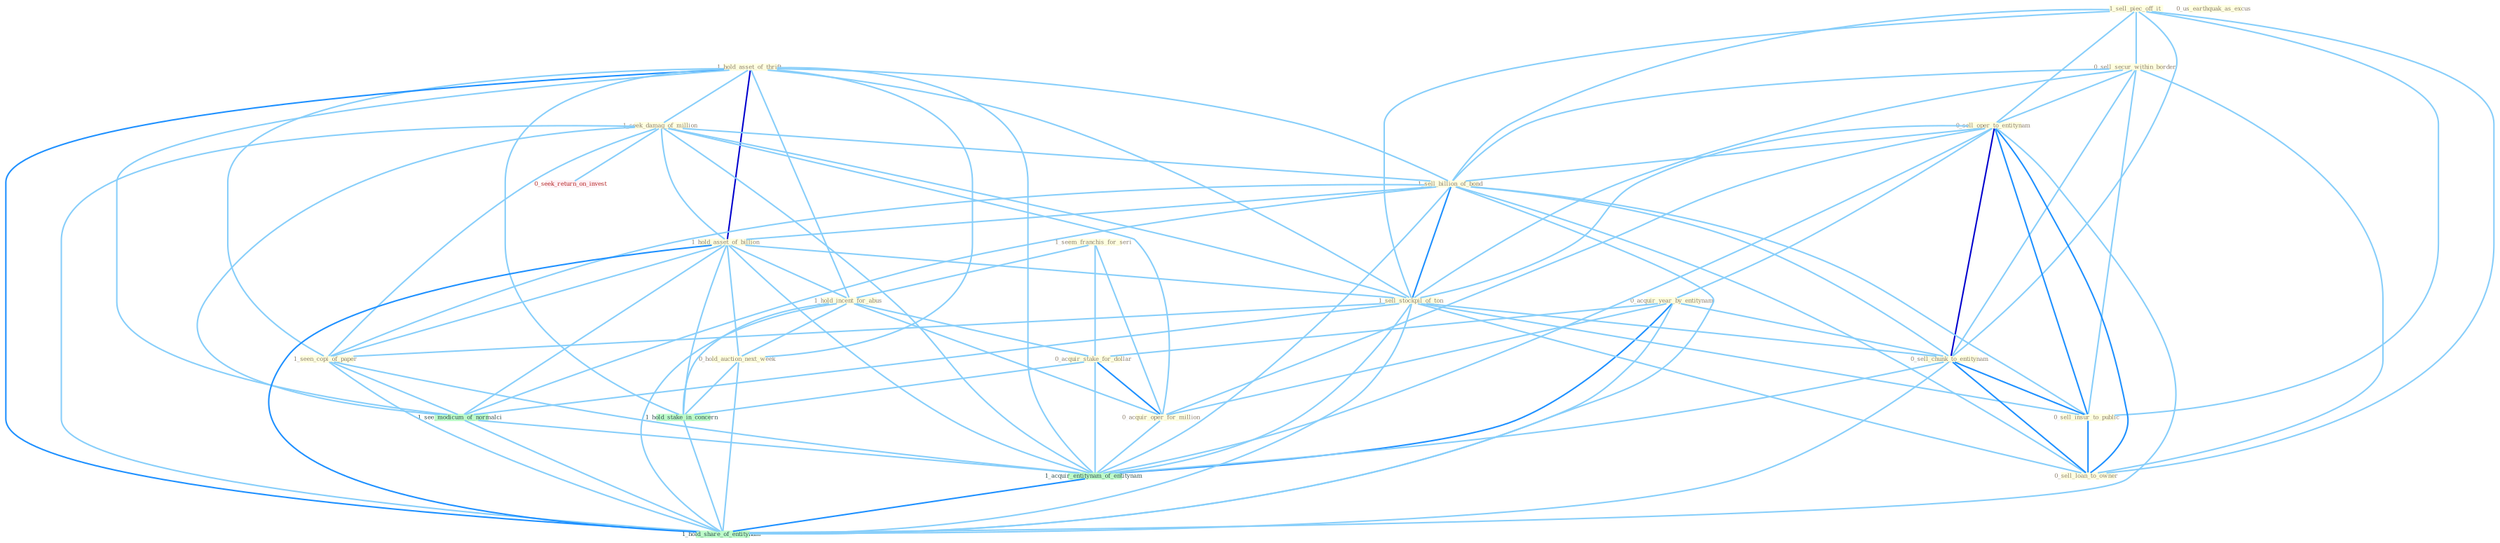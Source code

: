 Graph G{ 
    node
    [shape=polygon,style=filled,width=.5,height=.06,color="#BDFCC9",fixedsize=true,fontsize=4,
    fontcolor="#2f4f4f"];
    {node
    [color="#ffffe0", fontcolor="#8b7d6b"] "1_sell_piec_off_it " "0_sell_secur_within_border " "0_sell_oper_to_entitynam " "1_hold_asset_of_thrift " "1_seek_damag_of_million " "1_sell_billion_of_bond " "1_hold_asset_of_billion " "1_seem_franchis_for_seri " "1_hold_incent_for_abus " "0_hold_auction_next_week " "0_acquir_year_by_entitynam " "0_acquir_stake_for_dollar " "0_us_earthquak_as_excus " "1_sell_stockpil_of_ton " "1_seen_copi_of_paper " "0_sell_chunk_to_entitynam " "0_sell_insur_to_public " "0_acquir_oper_for_million " "0_sell_loan_to_owner "}
{node [color="#fff0f5", fontcolor="#b22222"] "0_seek_return_on_invest "}
edge [color="#B0E2FF"];

	"1_sell_piec_off_it " -- "0_sell_secur_within_border " [w="1", color="#87cefa" ];
	"1_sell_piec_off_it " -- "0_sell_oper_to_entitynam " [w="1", color="#87cefa" ];
	"1_sell_piec_off_it " -- "1_sell_billion_of_bond " [w="1", color="#87cefa" ];
	"1_sell_piec_off_it " -- "1_sell_stockpil_of_ton " [w="1", color="#87cefa" ];
	"1_sell_piec_off_it " -- "0_sell_chunk_to_entitynam " [w="1", color="#87cefa" ];
	"1_sell_piec_off_it " -- "0_sell_insur_to_public " [w="1", color="#87cefa" ];
	"1_sell_piec_off_it " -- "0_sell_loan_to_owner " [w="1", color="#87cefa" ];
	"0_sell_secur_within_border " -- "0_sell_oper_to_entitynam " [w="1", color="#87cefa" ];
	"0_sell_secur_within_border " -- "1_sell_billion_of_bond " [w="1", color="#87cefa" ];
	"0_sell_secur_within_border " -- "1_sell_stockpil_of_ton " [w="1", color="#87cefa" ];
	"0_sell_secur_within_border " -- "0_sell_chunk_to_entitynam " [w="1", color="#87cefa" ];
	"0_sell_secur_within_border " -- "0_sell_insur_to_public " [w="1", color="#87cefa" ];
	"0_sell_secur_within_border " -- "0_sell_loan_to_owner " [w="1", color="#87cefa" ];
	"0_sell_oper_to_entitynam " -- "1_sell_billion_of_bond " [w="1", color="#87cefa" ];
	"0_sell_oper_to_entitynam " -- "0_acquir_year_by_entitynam " [w="1", color="#87cefa" ];
	"0_sell_oper_to_entitynam " -- "1_sell_stockpil_of_ton " [w="1", color="#87cefa" ];
	"0_sell_oper_to_entitynam " -- "0_sell_chunk_to_entitynam " [w="3", color="#0000cd" , len=0.6];
	"0_sell_oper_to_entitynam " -- "0_sell_insur_to_public " [w="2", color="#1e90ff" , len=0.8];
	"0_sell_oper_to_entitynam " -- "0_acquir_oper_for_million " [w="1", color="#87cefa" ];
	"0_sell_oper_to_entitynam " -- "0_sell_loan_to_owner " [w="2", color="#1e90ff" , len=0.8];
	"0_sell_oper_to_entitynam " -- "1_acquir_entitynam_of_entitynam " [w="1", color="#87cefa" ];
	"0_sell_oper_to_entitynam " -- "1_hold_share_of_entitynam " [w="1", color="#87cefa" ];
	"1_hold_asset_of_thrift " -- "1_seek_damag_of_million " [w="1", color="#87cefa" ];
	"1_hold_asset_of_thrift " -- "1_sell_billion_of_bond " [w="1", color="#87cefa" ];
	"1_hold_asset_of_thrift " -- "1_hold_asset_of_billion " [w="3", color="#0000cd" , len=0.6];
	"1_hold_asset_of_thrift " -- "1_hold_incent_for_abus " [w="1", color="#87cefa" ];
	"1_hold_asset_of_thrift " -- "0_hold_auction_next_week " [w="1", color="#87cefa" ];
	"1_hold_asset_of_thrift " -- "1_sell_stockpil_of_ton " [w="1", color="#87cefa" ];
	"1_hold_asset_of_thrift " -- "1_seen_copi_of_paper " [w="1", color="#87cefa" ];
	"1_hold_asset_of_thrift " -- "1_hold_stake_in_concern " [w="1", color="#87cefa" ];
	"1_hold_asset_of_thrift " -- "1_see_modicum_of_normalci " [w="1", color="#87cefa" ];
	"1_hold_asset_of_thrift " -- "1_acquir_entitynam_of_entitynam " [w="1", color="#87cefa" ];
	"1_hold_asset_of_thrift " -- "1_hold_share_of_entitynam " [w="2", color="#1e90ff" , len=0.8];
	"1_seek_damag_of_million " -- "1_sell_billion_of_bond " [w="1", color="#87cefa" ];
	"1_seek_damag_of_million " -- "1_hold_asset_of_billion " [w="1", color="#87cefa" ];
	"1_seek_damag_of_million " -- "1_sell_stockpil_of_ton " [w="1", color="#87cefa" ];
	"1_seek_damag_of_million " -- "1_seen_copi_of_paper " [w="1", color="#87cefa" ];
	"1_seek_damag_of_million " -- "0_acquir_oper_for_million " [w="1", color="#87cefa" ];
	"1_seek_damag_of_million " -- "0_seek_return_on_invest " [w="1", color="#87cefa" ];
	"1_seek_damag_of_million " -- "1_see_modicum_of_normalci " [w="1", color="#87cefa" ];
	"1_seek_damag_of_million " -- "1_acquir_entitynam_of_entitynam " [w="1", color="#87cefa" ];
	"1_seek_damag_of_million " -- "1_hold_share_of_entitynam " [w="1", color="#87cefa" ];
	"1_sell_billion_of_bond " -- "1_hold_asset_of_billion " [w="1", color="#87cefa" ];
	"1_sell_billion_of_bond " -- "1_sell_stockpil_of_ton " [w="2", color="#1e90ff" , len=0.8];
	"1_sell_billion_of_bond " -- "1_seen_copi_of_paper " [w="1", color="#87cefa" ];
	"1_sell_billion_of_bond " -- "0_sell_chunk_to_entitynam " [w="1", color="#87cefa" ];
	"1_sell_billion_of_bond " -- "0_sell_insur_to_public " [w="1", color="#87cefa" ];
	"1_sell_billion_of_bond " -- "0_sell_loan_to_owner " [w="1", color="#87cefa" ];
	"1_sell_billion_of_bond " -- "1_see_modicum_of_normalci " [w="1", color="#87cefa" ];
	"1_sell_billion_of_bond " -- "1_acquir_entitynam_of_entitynam " [w="1", color="#87cefa" ];
	"1_sell_billion_of_bond " -- "1_hold_share_of_entitynam " [w="1", color="#87cefa" ];
	"1_hold_asset_of_billion " -- "1_hold_incent_for_abus " [w="1", color="#87cefa" ];
	"1_hold_asset_of_billion " -- "0_hold_auction_next_week " [w="1", color="#87cefa" ];
	"1_hold_asset_of_billion " -- "1_sell_stockpil_of_ton " [w="1", color="#87cefa" ];
	"1_hold_asset_of_billion " -- "1_seen_copi_of_paper " [w="1", color="#87cefa" ];
	"1_hold_asset_of_billion " -- "1_hold_stake_in_concern " [w="1", color="#87cefa" ];
	"1_hold_asset_of_billion " -- "1_see_modicum_of_normalci " [w="1", color="#87cefa" ];
	"1_hold_asset_of_billion " -- "1_acquir_entitynam_of_entitynam " [w="1", color="#87cefa" ];
	"1_hold_asset_of_billion " -- "1_hold_share_of_entitynam " [w="2", color="#1e90ff" , len=0.8];
	"1_seem_franchis_for_seri " -- "1_hold_incent_for_abus " [w="1", color="#87cefa" ];
	"1_seem_franchis_for_seri " -- "0_acquir_stake_for_dollar " [w="1", color="#87cefa" ];
	"1_seem_franchis_for_seri " -- "0_acquir_oper_for_million " [w="1", color="#87cefa" ];
	"1_hold_incent_for_abus " -- "0_hold_auction_next_week " [w="1", color="#87cefa" ];
	"1_hold_incent_for_abus " -- "0_acquir_stake_for_dollar " [w="1", color="#87cefa" ];
	"1_hold_incent_for_abus " -- "0_acquir_oper_for_million " [w="1", color="#87cefa" ];
	"1_hold_incent_for_abus " -- "1_hold_stake_in_concern " [w="1", color="#87cefa" ];
	"1_hold_incent_for_abus " -- "1_hold_share_of_entitynam " [w="1", color="#87cefa" ];
	"0_hold_auction_next_week " -- "1_hold_stake_in_concern " [w="1", color="#87cefa" ];
	"0_hold_auction_next_week " -- "1_hold_share_of_entitynam " [w="1", color="#87cefa" ];
	"0_acquir_year_by_entitynam " -- "0_acquir_stake_for_dollar " [w="1", color="#87cefa" ];
	"0_acquir_year_by_entitynam " -- "0_sell_chunk_to_entitynam " [w="1", color="#87cefa" ];
	"0_acquir_year_by_entitynam " -- "0_acquir_oper_for_million " [w="1", color="#87cefa" ];
	"0_acquir_year_by_entitynam " -- "1_acquir_entitynam_of_entitynam " [w="2", color="#1e90ff" , len=0.8];
	"0_acquir_year_by_entitynam " -- "1_hold_share_of_entitynam " [w="1", color="#87cefa" ];
	"0_acquir_stake_for_dollar " -- "0_acquir_oper_for_million " [w="2", color="#1e90ff" , len=0.8];
	"0_acquir_stake_for_dollar " -- "1_hold_stake_in_concern " [w="1", color="#87cefa" ];
	"0_acquir_stake_for_dollar " -- "1_acquir_entitynam_of_entitynam " [w="1", color="#87cefa" ];
	"1_sell_stockpil_of_ton " -- "1_seen_copi_of_paper " [w="1", color="#87cefa" ];
	"1_sell_stockpil_of_ton " -- "0_sell_chunk_to_entitynam " [w="1", color="#87cefa" ];
	"1_sell_stockpil_of_ton " -- "0_sell_insur_to_public " [w="1", color="#87cefa" ];
	"1_sell_stockpil_of_ton " -- "0_sell_loan_to_owner " [w="1", color="#87cefa" ];
	"1_sell_stockpil_of_ton " -- "1_see_modicum_of_normalci " [w="1", color="#87cefa" ];
	"1_sell_stockpil_of_ton " -- "1_acquir_entitynam_of_entitynam " [w="1", color="#87cefa" ];
	"1_sell_stockpil_of_ton " -- "1_hold_share_of_entitynam " [w="1", color="#87cefa" ];
	"1_seen_copi_of_paper " -- "1_see_modicum_of_normalci " [w="1", color="#87cefa" ];
	"1_seen_copi_of_paper " -- "1_acquir_entitynam_of_entitynam " [w="1", color="#87cefa" ];
	"1_seen_copi_of_paper " -- "1_hold_share_of_entitynam " [w="1", color="#87cefa" ];
	"0_sell_chunk_to_entitynam " -- "0_sell_insur_to_public " [w="2", color="#1e90ff" , len=0.8];
	"0_sell_chunk_to_entitynam " -- "0_sell_loan_to_owner " [w="2", color="#1e90ff" , len=0.8];
	"0_sell_chunk_to_entitynam " -- "1_acquir_entitynam_of_entitynam " [w="1", color="#87cefa" ];
	"0_sell_chunk_to_entitynam " -- "1_hold_share_of_entitynam " [w="1", color="#87cefa" ];
	"0_sell_insur_to_public " -- "0_sell_loan_to_owner " [w="2", color="#1e90ff" , len=0.8];
	"0_acquir_oper_for_million " -- "1_acquir_entitynam_of_entitynam " [w="1", color="#87cefa" ];
	"1_hold_stake_in_concern " -- "1_hold_share_of_entitynam " [w="1", color="#87cefa" ];
	"1_see_modicum_of_normalci " -- "1_acquir_entitynam_of_entitynam " [w="1", color="#87cefa" ];
	"1_see_modicum_of_normalci " -- "1_hold_share_of_entitynam " [w="1", color="#87cefa" ];
	"1_acquir_entitynam_of_entitynam " -- "1_hold_share_of_entitynam " [w="2", color="#1e90ff" , len=0.8];
}